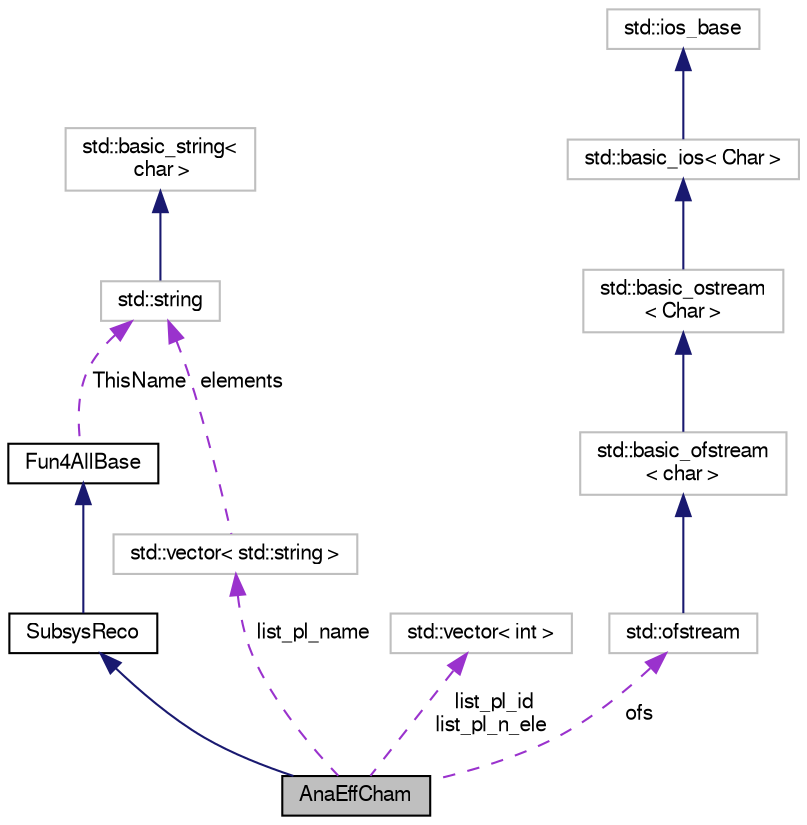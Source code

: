 digraph "AnaEffCham"
{
  bgcolor="transparent";
  edge [fontname="FreeSans",fontsize="10",labelfontname="FreeSans",labelfontsize="10"];
  node [fontname="FreeSans",fontsize="10",shape=record];
  Node1 [label="AnaEffCham",height=0.2,width=0.4,color="black", fillcolor="grey75", style="filled" fontcolor="black"];
  Node2 -> Node1 [dir="back",color="midnightblue",fontsize="10",style="solid",fontname="FreeSans"];
  Node2 [label="SubsysReco",height=0.2,width=0.4,color="black",URL="$d0/d32/classSubsysReco.html"];
  Node3 -> Node2 [dir="back",color="midnightblue",fontsize="10",style="solid",fontname="FreeSans"];
  Node3 [label="Fun4AllBase",height=0.2,width=0.4,color="black",URL="$d5/dec/classFun4AllBase.html"];
  Node4 -> Node3 [dir="back",color="darkorchid3",fontsize="10",style="dashed",label=" ThisName" ,fontname="FreeSans"];
  Node4 [label="std::string",height=0.2,width=0.4,color="grey75",tooltip="STL class. "];
  Node5 -> Node4 [dir="back",color="midnightblue",fontsize="10",style="solid",fontname="FreeSans"];
  Node5 [label="std::basic_string\<\l char \>",height=0.2,width=0.4,color="grey75",tooltip="STL class. "];
  Node6 -> Node1 [dir="back",color="darkorchid3",fontsize="10",style="dashed",label=" list_pl_id\nlist_pl_n_ele" ,fontname="FreeSans"];
  Node6 [label="std::vector\< int \>",height=0.2,width=0.4,color="grey75"];
  Node7 -> Node1 [dir="back",color="darkorchid3",fontsize="10",style="dashed",label=" ofs" ,fontname="FreeSans"];
  Node7 [label="std::ofstream",height=0.2,width=0.4,color="grey75",tooltip="STL class. "];
  Node8 -> Node7 [dir="back",color="midnightblue",fontsize="10",style="solid",fontname="FreeSans"];
  Node8 [label="std::basic_ofstream\l\< char \>",height=0.2,width=0.4,color="grey75",tooltip="STL class. "];
  Node9 -> Node8 [dir="back",color="midnightblue",fontsize="10",style="solid",fontname="FreeSans"];
  Node9 [label="std::basic_ostream\l\< Char \>",height=0.2,width=0.4,color="grey75",tooltip="STL class. "];
  Node10 -> Node9 [dir="back",color="midnightblue",fontsize="10",style="solid",fontname="FreeSans"];
  Node10 [label="std::basic_ios\< Char \>",height=0.2,width=0.4,color="grey75",tooltip="STL class. "];
  Node11 -> Node10 [dir="back",color="midnightblue",fontsize="10",style="solid",fontname="FreeSans"];
  Node11 [label="std::ios_base",height=0.2,width=0.4,color="grey75",tooltip="STL class. "];
  Node12 -> Node1 [dir="back",color="darkorchid3",fontsize="10",style="dashed",label=" list_pl_name" ,fontname="FreeSans"];
  Node12 [label="std::vector\< std::string \>",height=0.2,width=0.4,color="grey75"];
  Node4 -> Node12 [dir="back",color="darkorchid3",fontsize="10",style="dashed",label=" elements" ,fontname="FreeSans"];
}
